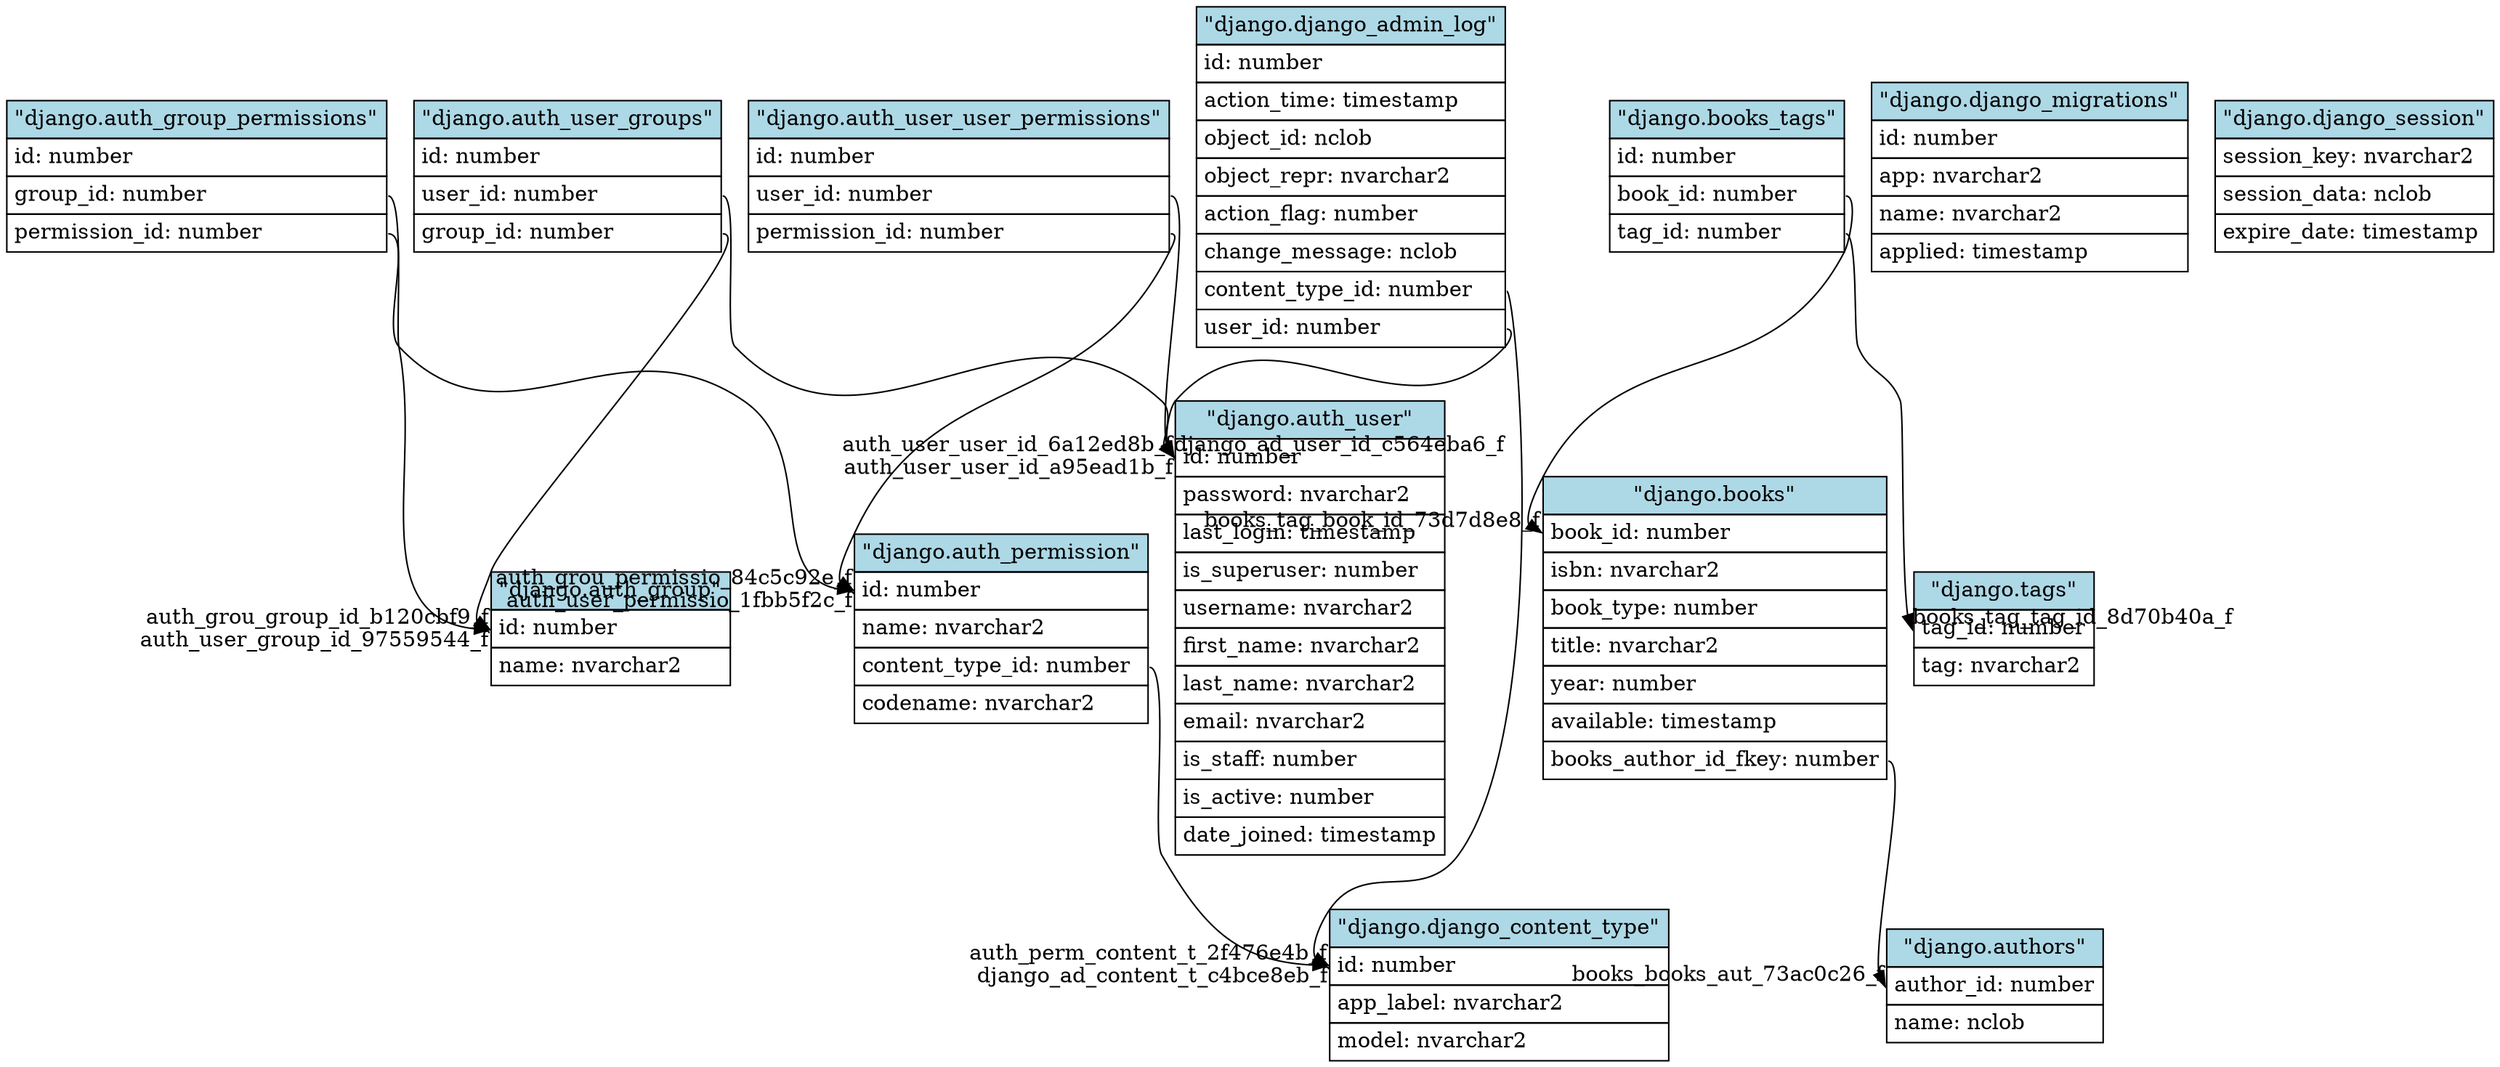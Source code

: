 // Generated by xo for the django schema.
digraph django {
	// Defaults
	node [shape=none
	 margin=0]
	
	// Nodes (tables)
	"django.auth_group" [ label=<
		<table border="0" cellborder="1" cellspacing="0" cellpadding="4">
		<tr><td bgcolor="lightblue">"django.auth_group"</td></tr>
		<tr><td align="left" PORT="id">id: number</td></tr>
		<tr><td align="left" PORT="name">name: nvarchar2</td></tr>
		</table>> ]
	
	"django.auth_group_permissions" [ label=<
		<table border="0" cellborder="1" cellspacing="0" cellpadding="4">
		<tr><td bgcolor="lightblue">"django.auth_group_permissions"</td></tr>
		<tr><td align="left" PORT="id">id: number</td></tr>
		<tr><td align="left" PORT="group_id">group_id: number</td></tr>
		<tr><td align="left" PORT="permission_id">permission_id: number</td></tr>
		</table>> ]
	
	"django.auth_permission" [ label=<
		<table border="0" cellborder="1" cellspacing="0" cellpadding="4">
		<tr><td bgcolor="lightblue">"django.auth_permission"</td></tr>
		<tr><td align="left" PORT="id">id: number</td></tr>
		<tr><td align="left" PORT="name">name: nvarchar2</td></tr>
		<tr><td align="left" PORT="content_type_id">content_type_id: number</td></tr>
		<tr><td align="left" PORT="codename">codename: nvarchar2</td></tr>
		</table>> ]
	
	"django.auth_user" [ label=<
		<table border="0" cellborder="1" cellspacing="0" cellpadding="4">
		<tr><td bgcolor="lightblue">"django.auth_user"</td></tr>
		<tr><td align="left" PORT="id">id: number</td></tr>
		<tr><td align="left" PORT="password">password: nvarchar2</td></tr>
		<tr><td align="left" PORT="last_login">last_login: timestamp</td></tr>
		<tr><td align="left" PORT="is_superuser">is_superuser: number</td></tr>
		<tr><td align="left" PORT="username">username: nvarchar2</td></tr>
		<tr><td align="left" PORT="first_name">first_name: nvarchar2</td></tr>
		<tr><td align="left" PORT="last_name">last_name: nvarchar2</td></tr>
		<tr><td align="left" PORT="email">email: nvarchar2</td></tr>
		<tr><td align="left" PORT="is_staff">is_staff: number</td></tr>
		<tr><td align="left" PORT="is_active">is_active: number</td></tr>
		<tr><td align="left" PORT="date_joined">date_joined: timestamp</td></tr>
		</table>> ]
	
	"django.auth_user_groups" [ label=<
		<table border="0" cellborder="1" cellspacing="0" cellpadding="4">
		<tr><td bgcolor="lightblue">"django.auth_user_groups"</td></tr>
		<tr><td align="left" PORT="id">id: number</td></tr>
		<tr><td align="left" PORT="user_id">user_id: number</td></tr>
		<tr><td align="left" PORT="group_id">group_id: number</td></tr>
		</table>> ]
	
	"django.auth_user_user_permissions" [ label=<
		<table border="0" cellborder="1" cellspacing="0" cellpadding="4">
		<tr><td bgcolor="lightblue">"django.auth_user_user_permissions"</td></tr>
		<tr><td align="left" PORT="id">id: number</td></tr>
		<tr><td align="left" PORT="user_id">user_id: number</td></tr>
		<tr><td align="left" PORT="permission_id">permission_id: number</td></tr>
		</table>> ]
	
	"django.authors" [ label=<
		<table border="0" cellborder="1" cellspacing="0" cellpadding="4">
		<tr><td bgcolor="lightblue">"django.authors"</td></tr>
		<tr><td align="left" PORT="author_id">author_id: number</td></tr>
		<tr><td align="left" PORT="name">name: nclob</td></tr>
		</table>> ]
	
	"django.books" [ label=<
		<table border="0" cellborder="1" cellspacing="0" cellpadding="4">
		<tr><td bgcolor="lightblue">"django.books"</td></tr>
		<tr><td align="left" PORT="book_id">book_id: number</td></tr>
		<tr><td align="left" PORT="isbn">isbn: nvarchar2</td></tr>
		<tr><td align="left" PORT="book_type">book_type: number</td></tr>
		<tr><td align="left" PORT="title">title: nvarchar2</td></tr>
		<tr><td align="left" PORT="year">year: number</td></tr>
		<tr><td align="left" PORT="available">available: timestamp</td></tr>
		<tr><td align="left" PORT="books_author_id_fkey">books_author_id_fkey: number</td></tr>
		</table>> ]
	
	"django.books_tags" [ label=<
		<table border="0" cellborder="1" cellspacing="0" cellpadding="4">
		<tr><td bgcolor="lightblue">"django.books_tags"</td></tr>
		<tr><td align="left" PORT="id">id: number</td></tr>
		<tr><td align="left" PORT="book_id">book_id: number</td></tr>
		<tr><td align="left" PORT="tag_id">tag_id: number</td></tr>
		</table>> ]
	
	"django.django_admin_log" [ label=<
		<table border="0" cellborder="1" cellspacing="0" cellpadding="4">
		<tr><td bgcolor="lightblue">"django.django_admin_log"</td></tr>
		<tr><td align="left" PORT="id">id: number</td></tr>
		<tr><td align="left" PORT="action_time">action_time: timestamp</td></tr>
		<tr><td align="left" PORT="object_id">object_id: nclob</td></tr>
		<tr><td align="left" PORT="object_repr">object_repr: nvarchar2</td></tr>
		<tr><td align="left" PORT="action_flag">action_flag: number</td></tr>
		<tr><td align="left" PORT="change_message">change_message: nclob</td></tr>
		<tr><td align="left" PORT="content_type_id">content_type_id: number</td></tr>
		<tr><td align="left" PORT="user_id">user_id: number</td></tr>
		</table>> ]
	
	"django.django_content_type" [ label=<
		<table border="0" cellborder="1" cellspacing="0" cellpadding="4">
		<tr><td bgcolor="lightblue">"django.django_content_type"</td></tr>
		<tr><td align="left" PORT="id">id: number</td></tr>
		<tr><td align="left" PORT="app_label">app_label: nvarchar2</td></tr>
		<tr><td align="left" PORT="model">model: nvarchar2</td></tr>
		</table>> ]
	
	"django.django_migrations" [ label=<
		<table border="0" cellborder="1" cellspacing="0" cellpadding="4">
		<tr><td bgcolor="lightblue">"django.django_migrations"</td></tr>
		<tr><td align="left" PORT="id">id: number</td></tr>
		<tr><td align="left" PORT="app">app: nvarchar2</td></tr>
		<tr><td align="left" PORT="name">name: nvarchar2</td></tr>
		<tr><td align="left" PORT="applied">applied: timestamp</td></tr>
		</table>> ]
	
	"django.django_session" [ label=<
		<table border="0" cellborder="1" cellspacing="0" cellpadding="4">
		<tr><td bgcolor="lightblue">"django.django_session"</td></tr>
		<tr><td align="left" PORT="session_key">session_key: nvarchar2</td></tr>
		<tr><td align="left" PORT="session_data">session_data: nclob</td></tr>
		<tr><td align="left" PORT="expire_date">expire_date: timestamp</td></tr>
		</table>> ]
	
	"django.tags" [ label=<
		<table border="0" cellborder="1" cellspacing="0" cellpadding="4">
		<tr><td bgcolor="lightblue">"django.tags"</td></tr>
		<tr><td align="left" PORT="tag_id">tag_id: number</td></tr>
		<tr><td align="left" PORT="tag">tag: nvarchar2</td></tr>
		</table>> ]
	
	"django.auth_group_permissions":"group_id":e -> "django.auth_group":"id":w [
		headlabel="auth_grou_group_id_b120cbf9_f"]
	"django.auth_group_permissions":"permission_id":e -> "django.auth_permission":"id":w [
		headlabel="auth_grou_permissio_84c5c92e_f"]
	"django.auth_permission":"content_type_id":e -> "django.django_content_type":"id":w [
		headlabel="auth_perm_content_t_2f476e4b_f"]
	"django.auth_user_groups":"group_id":e -> "django.auth_group":"id":w [
		headlabel="auth_user_group_id_97559544_f"]
	"django.auth_user_groups":"user_id":e -> "django.auth_user":"id":w [
		headlabel="auth_user_user_id_6a12ed8b_f"]
	"django.auth_user_user_permissions":"permission_id":e -> "django.auth_permission":"id":w [
		headlabel="auth_user_permissio_1fbb5f2c_f"]
	"django.auth_user_user_permissions":"user_id":e -> "django.auth_user":"id":w [
		headlabel="auth_user_user_id_a95ead1b_f"]
	"django.books":"books_author_id_fkey":e -> "django.authors":"author_id":w [
		headlabel="books_books_aut_73ac0c26_f"]
	"django.books_tags":"book_id":e -> "django.books":"book_id":w [
		headlabel="books_tag_book_id_73d7d8e8_f"]
	"django.books_tags":"tag_id":e -> "django.tags":"tag_id":w [
		headlabel="books_tag_tag_id_8d70b40a_f"]
	"django.django_admin_log":"content_type_id":e -> "django.django_content_type":"id":w [
		headlabel="django_ad_content_t_c4bce8eb_f"]
	"django.django_admin_log":"user_id":e -> "django.auth_user":"id":w [
		headlabel="django_ad_user_id_c564eba6_f"]
}
